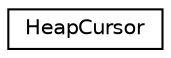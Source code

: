 digraph "Graphical Class Hierarchy"
{
 // LATEX_PDF_SIZE
  edge [fontname="Helvetica",fontsize="10",labelfontname="Helvetica",labelfontsize="10"];
  node [fontname="Helvetica",fontsize="10",shape=record];
  rankdir="LR";
  Node0 [label="HeapCursor",height=0.2,width=0.4,color="black", fillcolor="white", style="filled",URL="$classHeapCursor.html",tooltip=" "];
}
